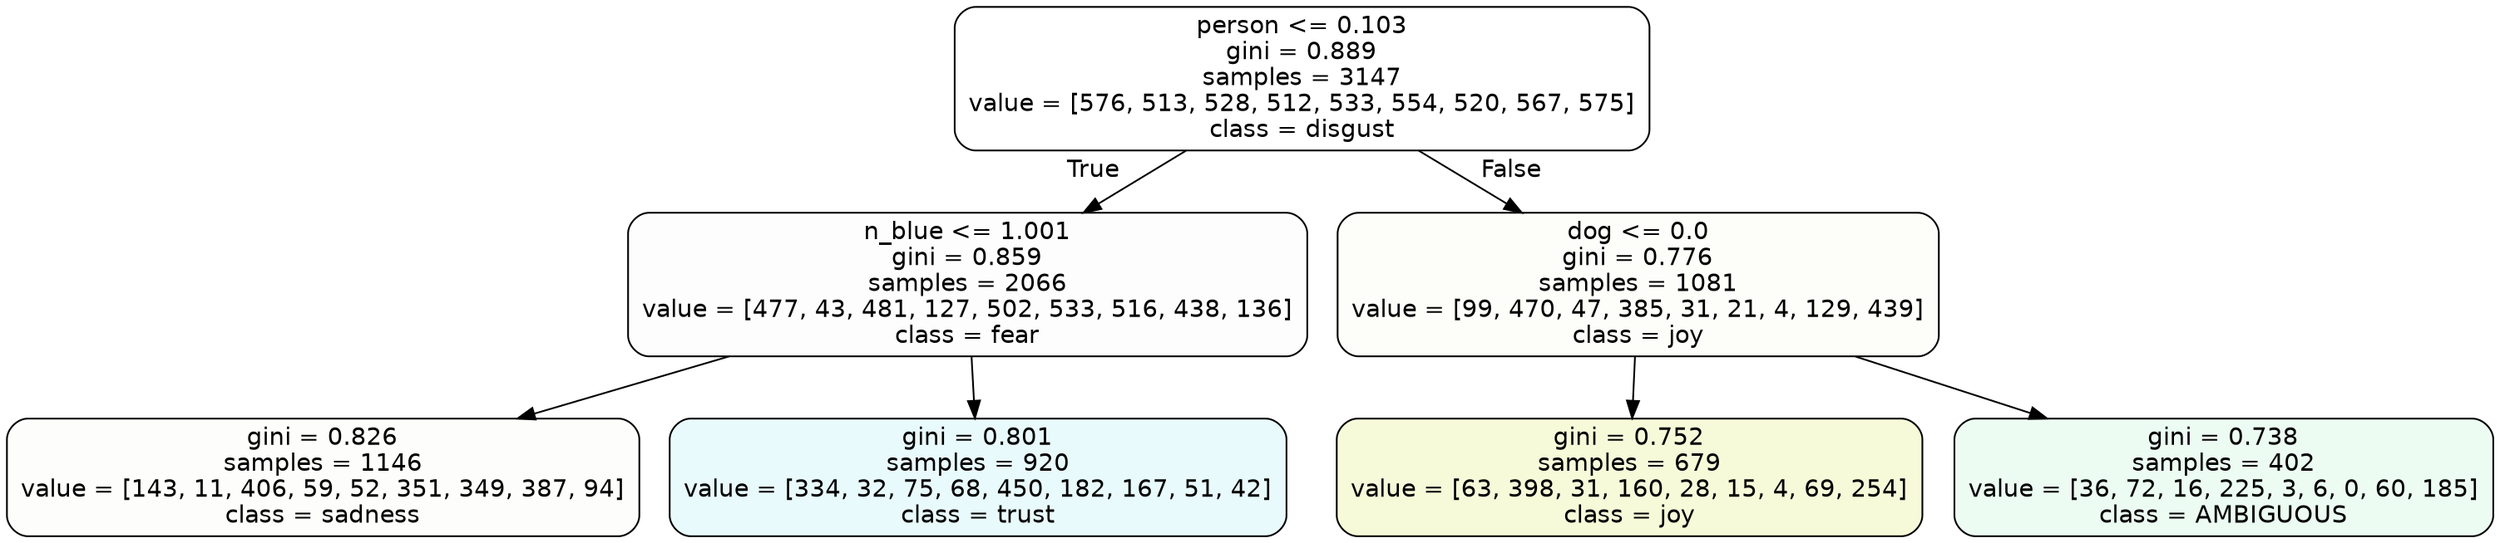 digraph Tree {
node [shape=box, style="filled, rounded", color="black", fontname=helvetica] ;
edge [fontname=helvetica] ;
0 [label="person <= 0.103\ngini = 0.889\nsamples = 3147\nvalue = [576, 513, 528, 512, 533, 554, 520, 567, 575]\nclass = disgust", fillcolor="#e5813900"] ;
1 [label="n_blue <= 1.001\ngini = 0.859\nsamples = 2066\nvalue = [477, 43, 481, 127, 502, 533, 516, 438, 136]\nclass = fear", fillcolor="#3964e502"] ;
0 -> 1 [labeldistance=2.5, labelangle=45, headlabel="True"] ;
2 [label="gini = 0.826\nsamples = 1146\nvalue = [143, 11, 406, 59, 52, 351, 349, 387, 94]\nclass = sadness", fillcolor="#64e53903"] ;
1 -> 2 ;
3 [label="gini = 0.801\nsamples = 920\nvalue = [334, 32, 75, 68, 450, 182, 167, 51, 42]\nclass = trust", fillcolor="#39d7e51c"] ;
1 -> 3 ;
4 [label="dog <= 0.0\ngini = 0.776\nsamples = 1081\nvalue = [99, 470, 47, 385, 31, 21, 4, 129, 439]\nclass = joy", fillcolor="#d7e53907"] ;
0 -> 4 [labeldistance=2.5, labelangle=-45, headlabel="False"] ;
5 [label="gini = 0.752\nsamples = 679\nvalue = [63, 398, 31, 160, 28, 15, 4, 69, 254]\nclass = joy", fillcolor="#d7e53930"] ;
4 -> 5 ;
6 [label="gini = 0.738\nsamples = 402\nvalue = [36, 72, 16, 225, 3, 6, 0, 60, 185]\nclass = AMBIGUOUS", fillcolor="#39e58118"] ;
4 -> 6 ;
}